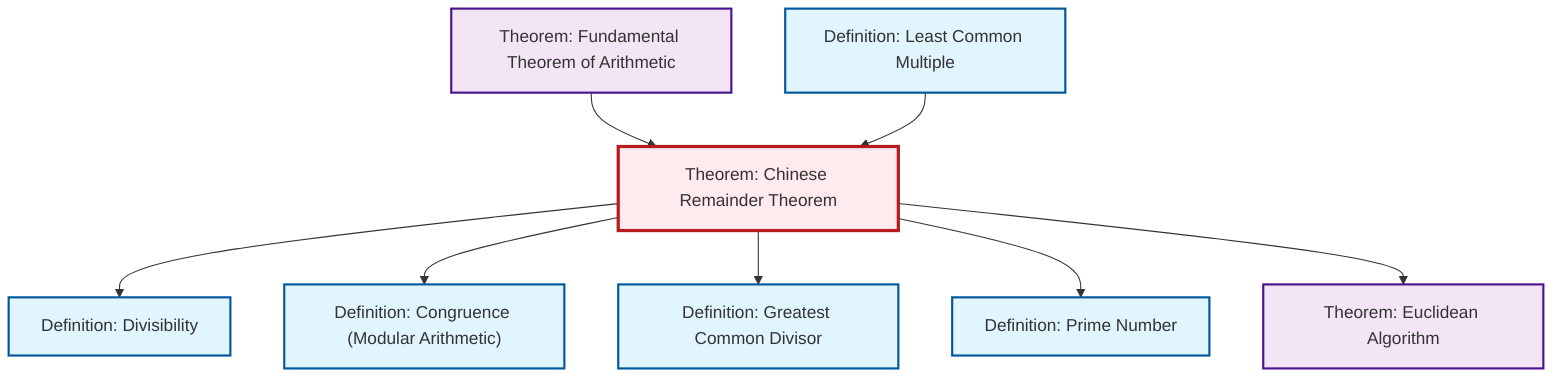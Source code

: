 graph TD
    classDef definition fill:#e1f5fe,stroke:#01579b,stroke-width:2px
    classDef theorem fill:#f3e5f5,stroke:#4a148c,stroke-width:2px
    classDef axiom fill:#fff3e0,stroke:#e65100,stroke-width:2px
    classDef example fill:#e8f5e9,stroke:#1b5e20,stroke-width:2px
    classDef current fill:#ffebee,stroke:#b71c1c,stroke-width:3px
    def-prime["Definition: Prime Number"]:::definition
    thm-euclidean-algorithm["Theorem: Euclidean Algorithm"]:::theorem
    thm-fundamental-arithmetic["Theorem: Fundamental Theorem of Arithmetic"]:::theorem
    def-lcm["Definition: Least Common Multiple"]:::definition
    def-congruence["Definition: Congruence (Modular Arithmetic)"]:::definition
    def-divisibility["Definition: Divisibility"]:::definition
    thm-chinese-remainder["Theorem: Chinese Remainder Theorem"]:::theorem
    def-gcd["Definition: Greatest Common Divisor"]:::definition
    thm-chinese-remainder --> def-divisibility
    thm-chinese-remainder --> def-congruence
    thm-fundamental-arithmetic --> thm-chinese-remainder
    thm-chinese-remainder --> def-gcd
    thm-chinese-remainder --> def-prime
    thm-chinese-remainder --> thm-euclidean-algorithm
    def-lcm --> thm-chinese-remainder
    class thm-chinese-remainder current